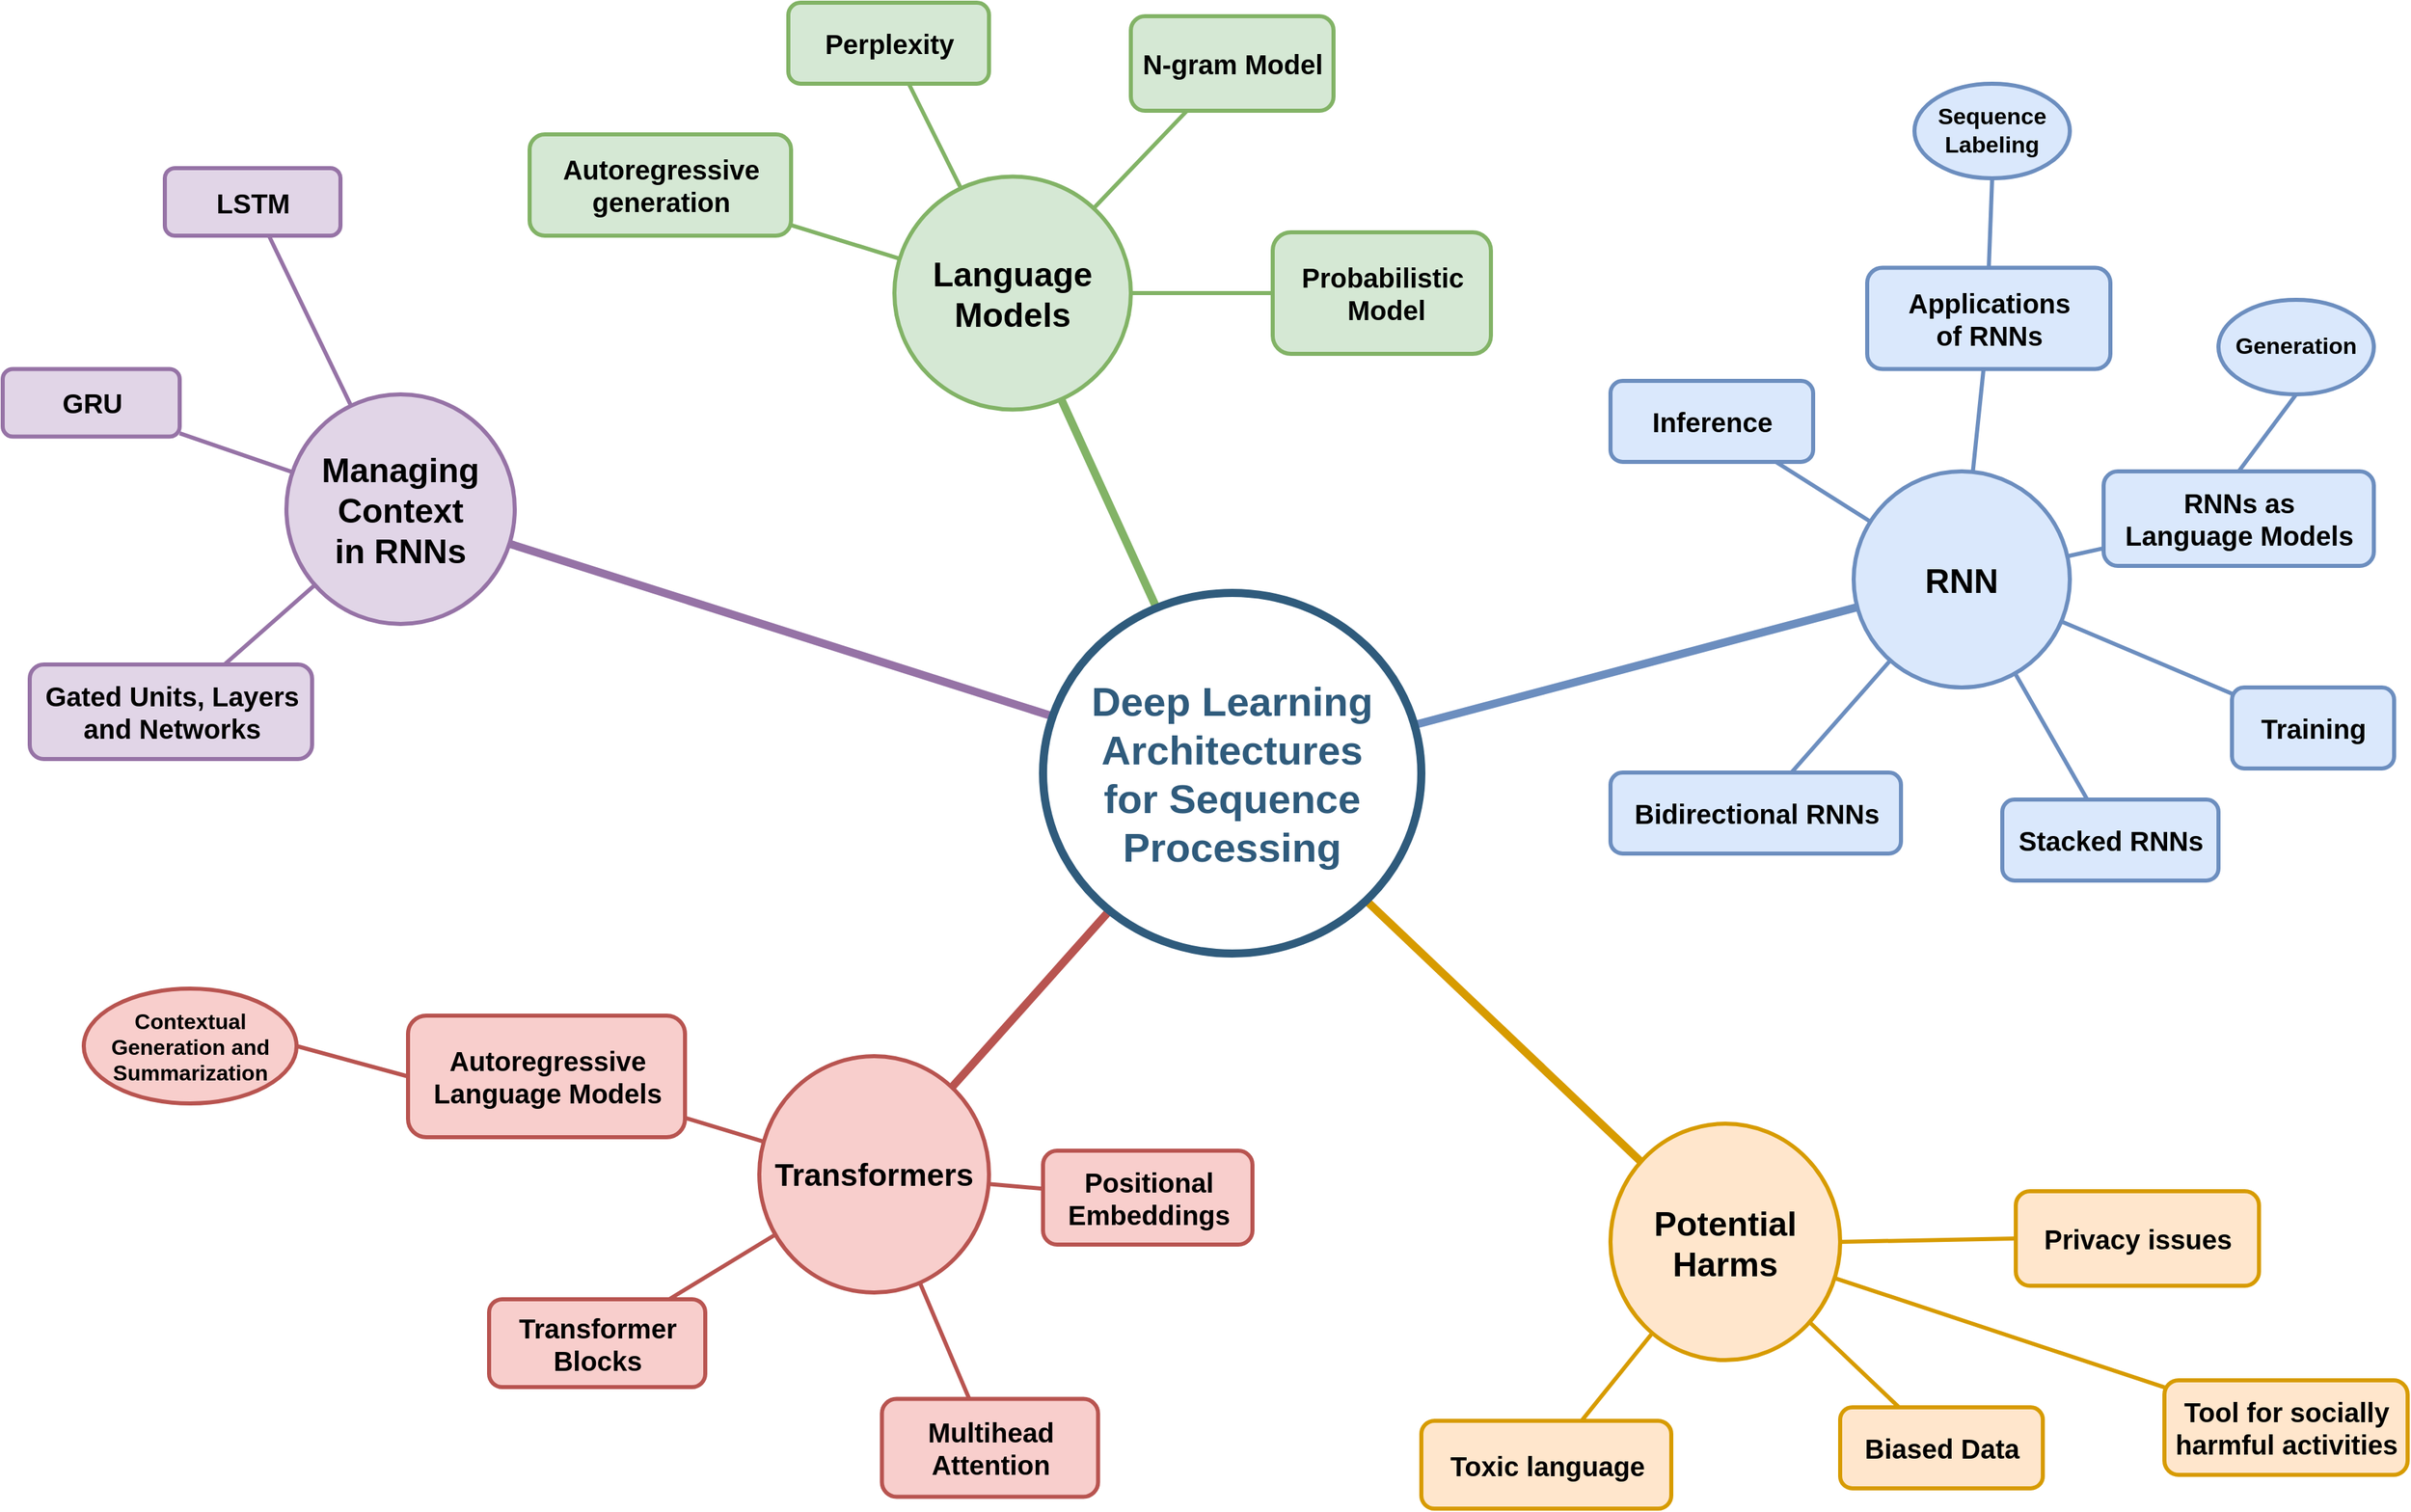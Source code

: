 <mxfile version="15.0.6" type="device"><diagram id="6a731a19-8d31-9384-78a2-239565b7b9f0" name="Page-1"><mxGraphModel dx="2595" dy="1448" grid="1" gridSize="10" guides="1" tooltips="1" connect="1" arrows="1" fold="1" page="1" pageScale="1" pageWidth="1920" pageHeight="1200" background="none" math="0" shadow="0"><root><mxCell id="0"/><mxCell id="1" parent="0"/><mxCell id="1350" value="&lt;font style=&quot;font-size: 25px&quot;&gt;&lt;span&gt;Language Models&lt;/span&gt;&lt;/font&gt;" style="ellipse;whiteSpace=wrap;html=1;shadow=0;fontFamily=Helvetica;fontSize=20;align=center;strokeWidth=3;fillColor=#d5e8d4;strokeColor=#82b366;fontStyle=1" parent="1" vertex="1"><mxGeometry x="710" y="158.75" width="175" height="172.5" as="geometry"/></mxCell><mxCell id="1351" value="&lt;font style=&quot;font-size: 25px&quot;&gt;RNN&lt;/font&gt;" style="ellipse;whiteSpace=wrap;html=1;shadow=0;fontFamily=Helvetica;fontSize=20;align=center;strokeWidth=3;fillColor=#dae8fc;strokeColor=#6c8ebf;fontStyle=1" parent="1" vertex="1"><mxGeometry x="1420" y="377" width="160" height="160" as="geometry"/></mxCell><mxCell id="1355" value="&lt;font style=&quot;font-size: 25px&quot;&gt;Potential Harms&lt;/font&gt;" style="ellipse;whiteSpace=wrap;html=1;shadow=0;fontFamily=Helvetica;fontSize=20;align=center;strokeWidth=3;fillColor=#ffe6cc;strokeColor=#d79b00;fontStyle=1" parent="1" vertex="1"><mxGeometry x="1240" y="860" width="170" height="175" as="geometry"/></mxCell><mxCell id="1356" value="&lt;font style=&quot;font-size: 23px&quot;&gt;Transformers&lt;/font&gt;" style="ellipse;whiteSpace=wrap;html=1;shadow=0;fontFamily=Helvetica;fontSize=20;align=center;strokeWidth=3;fillColor=#f8cecc;strokeColor=#b85450;fontStyle=1" parent="1" vertex="1"><mxGeometry x="610" y="810" width="170" height="175" as="geometry"/></mxCell><mxCell id="1357" value="&lt;font style=&quot;font-size: 20px&quot;&gt;Bidirectional RNNs&lt;/font&gt;" style="rounded=1;fillColor=#dae8fc;strokeColor=#6c8ebf;strokeWidth=3;shadow=0;html=1;fontStyle=1" parent="1" vertex="1"><mxGeometry x="1240" y="600" width="215" height="60" as="geometry"/></mxCell><mxCell id="1359" style="endArrow=none;strokeWidth=6;strokeColor=#82b366;html=1;fontStyle=1;fillColor=#d5e8d4;" parent="1" source="1515" target="1350" edge="1"><mxGeometry relative="1" as="geometry"/></mxCell><mxCell id="1360" style="endArrow=none;strokeWidth=6;strokeColor=#6c8ebf;html=1;fontStyle=1;fillColor=#dae8fc;" parent="1" source="1515" target="1351" edge="1"><mxGeometry relative="1" as="geometry"/></mxCell><mxCell id="1363" style="endArrow=none;strokeWidth=6;strokeColor=#9673a6;html=1;fontStyle=1;fillColor=#e1d5e7;" parent="1" source="1515" target="1516" edge="1"><mxGeometry relative="1" as="geometry"/></mxCell><mxCell id="1365" value="" style="edgeStyle=none;endArrow=none;strokeWidth=6;strokeColor=#d79b00;html=1;fontStyle=1;fillColor=#ffe6cc;" parent="1" source="1515" target="1355" edge="1"><mxGeometry x="21" y="196.5" width="100" height="100" as="geometry"><mxPoint x="21" y="296.5" as="sourcePoint"/><mxPoint x="121" y="196.5" as="targetPoint"/></mxGeometry></mxCell><mxCell id="1366" value="" style="edgeStyle=none;endArrow=none;strokeWidth=6;strokeColor=#b85450;html=1;fontStyle=1;fillColor=#f8cecc;" parent="1" source="1515" target="1356" edge="1"><mxGeometry x="21" y="196.5" width="100" height="100" as="geometry"><mxPoint x="21" y="296.5" as="sourcePoint"/><mxPoint x="121" y="196.5" as="targetPoint"/></mxGeometry></mxCell><mxCell id="1370" value="&lt;span style=&quot;font-size: 20px&quot;&gt;Autoregressive&lt;br&gt;generation&lt;/span&gt;" style="rounded=1;fillColor=#d5e8d4;strokeColor=#82b366;strokeWidth=3;shadow=0;html=1;fontStyle=1" parent="1" vertex="1"><mxGeometry x="440" y="127.5" width="193.5" height="75" as="geometry"/></mxCell><mxCell id="1371" value="&lt;font size=&quot;1&quot;&gt;&lt;span style=&quot;font-size: 20px&quot;&gt;Perplexity&lt;/span&gt;&lt;/font&gt;" style="rounded=1;fillColor=#d5e8d4;strokeColor=#82b366;strokeWidth=3;shadow=0;html=1;fontStyle=1" parent="1" vertex="1"><mxGeometry x="631.5" y="30" width="148.5" height="60" as="geometry"/></mxCell><mxCell id="1372" value="&lt;font size=&quot;1&quot;&gt;&lt;span style=&quot;font-size: 20px&quot;&gt;N-gram Model&lt;/span&gt;&lt;/font&gt;" style="rounded=1;fillColor=#d5e8d4;strokeColor=#82b366;strokeWidth=3;shadow=0;html=1;fontStyle=1" parent="1" vertex="1"><mxGeometry x="885" y="40" width="150" height="70" as="geometry"/></mxCell><mxCell id="1376" value="&lt;font size=&quot;1&quot;&gt;&lt;span style=&quot;font-size: 20px&quot;&gt;Probabilistic&lt;br&gt;&amp;nbsp;Model&lt;/span&gt;&lt;/font&gt;" style="rounded=1;fillColor=#d5e8d4;strokeColor=#82b366;strokeWidth=3;shadow=0;html=1;fontStyle=1" parent="1" vertex="1"><mxGeometry x="990" y="200" width="161.5" height="90" as="geometry"/></mxCell><mxCell id="1377" value="" style="edgeStyle=none;endArrow=none;strokeWidth=3;strokeColor=#82b366;html=1;fontStyle=1;fillColor=#d5e8d4;" parent="1" source="1350" target="1376" edge="1"><mxGeometry x="133.5" width="100" height="100" as="geometry"><mxPoint x="133.5" y="100" as="sourcePoint"/><mxPoint x="233.5" as="targetPoint"/></mxGeometry></mxCell><mxCell id="1382" value="" style="edgeStyle=none;endArrow=none;strokeWidth=3;strokeColor=#82b366;html=1;fontStyle=1;fillColor=#d5e8d4;" parent="1" source="1350" target="1370" edge="1"><mxGeometry x="133.5" width="100" height="100" as="geometry"><mxPoint x="133.5" y="100" as="sourcePoint"/><mxPoint x="233.5" as="targetPoint"/></mxGeometry></mxCell><mxCell id="1383" value="" style="edgeStyle=none;endArrow=none;strokeWidth=3;strokeColor=#82b366;html=1;fontStyle=1;fillColor=#d5e8d4;" parent="1" source="1350" target="1371" edge="1"><mxGeometry x="133.5" width="100" height="100" as="geometry"><mxPoint x="133.5" y="100" as="sourcePoint"/><mxPoint x="233.5" as="targetPoint"/></mxGeometry></mxCell><mxCell id="1384" value="" style="edgeStyle=none;endArrow=none;strokeWidth=3;strokeColor=#82b366;html=1;fontStyle=1;fillColor=#d5e8d4;" parent="1" source="1350" target="1372" edge="1"><mxGeometry x="133.5" width="100" height="100" as="geometry"><mxPoint x="133.5" y="100" as="sourcePoint"/><mxPoint x="233.5" as="targetPoint"/></mxGeometry></mxCell><mxCell id="1389" value="&lt;font style=&quot;font-size: 20px&quot;&gt;Inference&lt;/font&gt;" style="rounded=1;fillColor=#dae8fc;strokeColor=#6c8ebf;strokeWidth=3;shadow=0;html=1;fontStyle=1" parent="1" vertex="1"><mxGeometry x="1240" y="310" width="150" height="60" as="geometry"/></mxCell><mxCell id="1393" value="&lt;span style=&quot;font-size: 20px&quot;&gt;Applications&lt;/span&gt;&lt;br style=&quot;font-size: 20px&quot;&gt;&lt;span style=&quot;font-size: 20px&quot;&gt;of RNNs&lt;/span&gt;" style="rounded=1;fillColor=#dae8fc;strokeColor=#6c8ebf;strokeWidth=3;shadow=0;html=1;fontStyle=1" parent="1" vertex="1"><mxGeometry x="1430" y="226.25" width="180" height="75" as="geometry"/></mxCell><mxCell id="1394" value="&lt;font style=&quot;font-size: 20px&quot;&gt;RNNs as &lt;br&gt;Language Models&lt;/font&gt;" style="rounded=1;fillColor=#dae8fc;strokeColor=#6c8ebf;strokeWidth=3;shadow=0;html=1;fontStyle=1" parent="1" vertex="1"><mxGeometry x="1605" y="377" width="200" height="70" as="geometry"/></mxCell><mxCell id="1396" value="&lt;span style=&quot;font-size: 20px&quot;&gt;Training&lt;/span&gt;" style="rounded=1;fillColor=#dae8fc;strokeColor=#6c8ebf;strokeWidth=3;shadow=0;html=1;fontStyle=1" parent="1" vertex="1"><mxGeometry x="1700" y="537" width="120" height="60" as="geometry"/></mxCell><mxCell id="1398" value="&lt;font style=&quot;font-size: 20px&quot;&gt;Stacked RNNs&lt;br/&gt;&lt;/font&gt;" style="rounded=1;fillColor=#dae8fc;strokeColor=#6c8ebf;strokeWidth=3;shadow=0;html=1;fontStyle=1" parent="1" vertex="1"><mxGeometry x="1530" y="620" width="160" height="60" as="geometry"/></mxCell><mxCell id="1399" value="" style="edgeStyle=none;endArrow=none;strokeWidth=3;strokeColor=#6c8ebf;html=1;fontStyle=1;fillColor=#dae8fc;" parent="1" source="1351" target="1357" edge="1"><mxGeometry x="510" y="290" width="100" height="100" as="geometry"><mxPoint x="510" y="390" as="sourcePoint"/><mxPoint x="610" y="290" as="targetPoint"/></mxGeometry></mxCell><mxCell id="1401" value="" style="edgeStyle=none;endArrow=none;strokeWidth=3;strokeColor=#6c8ebf;html=1;fontStyle=1;fillColor=#dae8fc;" parent="1" source="1351" target="1389" edge="1"><mxGeometry x="510" y="290" width="100" height="100" as="geometry"><mxPoint x="510" y="390" as="sourcePoint"/><mxPoint x="610" y="290" as="targetPoint"/></mxGeometry></mxCell><mxCell id="1405" value="" style="edgeStyle=none;endArrow=none;strokeWidth=3;strokeColor=#6c8ebf;html=1;fontStyle=1;fillColor=#dae8fc;" parent="1" source="1351" target="1393" edge="1"><mxGeometry x="510" y="290" width="100" height="100" as="geometry"><mxPoint x="510" y="390" as="sourcePoint"/><mxPoint x="610" y="290" as="targetPoint"/></mxGeometry></mxCell><mxCell id="1406" value="" style="edgeStyle=none;endArrow=none;strokeWidth=3;strokeColor=#6c8ebf;html=1;fontStyle=1;fillColor=#dae8fc;" parent="1" source="1351" target="1394" edge="1"><mxGeometry x="510" y="290" width="100" height="100" as="geometry"><mxPoint x="510" y="390" as="sourcePoint"/><mxPoint x="610" y="290" as="targetPoint"/></mxGeometry></mxCell><mxCell id="1408" value="" style="edgeStyle=none;endArrow=none;strokeWidth=3;strokeColor=#6c8ebf;html=1;fontStyle=1;fillColor=#dae8fc;" parent="1" source="1351" target="1396" edge="1"><mxGeometry x="510" y="290" width="100" height="100" as="geometry"><mxPoint x="510" y="390" as="sourcePoint"/><mxPoint x="610" y="290" as="targetPoint"/></mxGeometry></mxCell><mxCell id="1410" value="" style="edgeStyle=none;endArrow=none;strokeWidth=3;strokeColor=#6c8ebf;html=1;fontStyle=1;fillColor=#dae8fc;" parent="1" source="1351" target="1398" edge="1"><mxGeometry x="510" y="290" width="100" height="100" as="geometry"><mxPoint x="510" y="390" as="sourcePoint"/><mxPoint x="610" y="290" as="targetPoint"/></mxGeometry></mxCell><mxCell id="1468" value="&lt;font style=&quot;font-size: 20px&quot;&gt;Tool for socially &lt;br&gt;harmful activities&lt;/font&gt;" style="rounded=1;fillColor=#ffe6cc;strokeColor=#d79b00;strokeWidth=3;shadow=0;html=1;fontStyle=1" parent="1" vertex="1"><mxGeometry x="1650" y="1050" width="180" height="70" as="geometry"/></mxCell><mxCell id="1470" value="&lt;font style=&quot;font-size: 20px&quot;&gt;Biased Data&lt;/font&gt;" style="rounded=1;fillColor=#ffe6cc;strokeColor=#d79b00;strokeWidth=3;shadow=0;html=1;fontStyle=1" parent="1" vertex="1"><mxGeometry x="1410" y="1070" width="150" height="60" as="geometry"/></mxCell><mxCell id="1472" value="&lt;font style=&quot;font-size: 20px&quot;&gt;Toxic language&lt;/font&gt;" style="rounded=1;fillColor=#ffe6cc;strokeColor=#d79b00;strokeWidth=3;shadow=0;html=1;fontStyle=1" parent="1" vertex="1"><mxGeometry x="1100" y="1080" width="185" height="65" as="geometry"/></mxCell><mxCell id="1480" value="" style="edgeStyle=none;endArrow=none;strokeWidth=3;strokeColor=#d79b00;html=1;fontStyle=1;fillColor=#ffe6cc;" parent="1" source="1355" target="1468" edge="1"><mxGeometry x="670" y="-175" width="100" height="100" as="geometry"><mxPoint x="670" y="-75" as="sourcePoint"/><mxPoint x="770" y="-175" as="targetPoint"/></mxGeometry></mxCell><mxCell id="1482" value="" style="edgeStyle=none;endArrow=none;strokeWidth=3;strokeColor=#d79b00;html=1;fontStyle=1;fillColor=#ffe6cc;" parent="1" source="1355" target="1470" edge="1"><mxGeometry x="670" y="-175" width="100" height="100" as="geometry"><mxPoint x="670" y="-75" as="sourcePoint"/><mxPoint x="770" y="-175" as="targetPoint"/></mxGeometry></mxCell><mxCell id="1484" value="" style="edgeStyle=none;endArrow=none;strokeWidth=3;strokeColor=#d79b00;html=1;fontStyle=1;fillColor=#ffe6cc;" parent="1" source="1355" target="1472" edge="1"><mxGeometry x="670" y="-175" width="100" height="100" as="geometry"><mxPoint x="670" y="-75" as="sourcePoint"/><mxPoint x="770" y="-175" as="targetPoint"/></mxGeometry></mxCell><mxCell id="1491" value="&lt;font style=&quot;font-size: 20px&quot;&gt;Transformer &lt;br&gt;Blocks&lt;/font&gt;" style="rounded=1;fillColor=#f8cecc;strokeColor=#b85450;strokeWidth=3;shadow=0;html=1;fontStyle=1" parent="1" vertex="1"><mxGeometry x="410" y="990" width="160" height="65" as="geometry"/></mxCell><mxCell id="1495" value="&lt;font style=&quot;font-size: 20px&quot;&gt;Autoregressive &lt;br&gt;Language Models&lt;/font&gt;" style="rounded=1;fillColor=#f8cecc;strokeColor=#b85450;strokeWidth=3;shadow=0;html=1;fontStyle=1" parent="1" vertex="1"><mxGeometry x="350" y="780" width="205" height="90" as="geometry"/></mxCell><mxCell id="1498" value="&lt;font style=&quot;font-size: 20px&quot;&gt;Multihead &lt;br&gt;Attention&lt;/font&gt;" style="rounded=1;fillColor=#f8cecc;strokeColor=#b85450;strokeWidth=3;shadow=0;html=1;fontStyle=1" parent="1" vertex="1"><mxGeometry x="700.75" y="1063.75" width="160" height="72.5" as="geometry"/></mxCell><mxCell id="1501" value="&lt;font style=&quot;font-size: 20px&quot;&gt;Positional &lt;br&gt;Embeddings&lt;/font&gt;" style="rounded=1;fillColor=#f8cecc;strokeColor=#b85450;strokeWidth=3;shadow=0;html=1;fontStyle=1" parent="1" vertex="1"><mxGeometry x="820" y="880" width="155" height="69.5" as="geometry"/></mxCell><mxCell id="1502" value="" style="edgeStyle=none;endArrow=none;strokeWidth=3;strokeColor=#b85450;html=1;fontStyle=1;fillColor=#f8cecc;" parent="1" source="1356" target="1501" edge="1"><mxGeometry x="270" y="145" width="100" height="100" as="geometry"><mxPoint x="270" y="245" as="sourcePoint"/><mxPoint x="370" y="145" as="targetPoint"/></mxGeometry></mxCell><mxCell id="1504" value="" style="edgeStyle=none;endArrow=none;strokeWidth=3;strokeColor=#b85450;html=1;fontStyle=1;fillColor=#f8cecc;" parent="1" source="1356" target="1491" edge="1"><mxGeometry x="270" y="145" width="100" height="100" as="geometry"><mxPoint x="270" y="245" as="sourcePoint"/><mxPoint x="370" y="145" as="targetPoint"/></mxGeometry></mxCell><mxCell id="1508" value="" style="edgeStyle=none;endArrow=none;strokeWidth=3;strokeColor=#b85450;html=1;fontStyle=1;fillColor=#f8cecc;" parent="1" source="1356" target="1495" edge="1"><mxGeometry x="270" y="145" width="100" height="100" as="geometry"><mxPoint x="270" y="245" as="sourcePoint"/><mxPoint x="370" y="145" as="targetPoint"/></mxGeometry></mxCell><mxCell id="1511" value="" style="edgeStyle=none;endArrow=none;strokeWidth=3;strokeColor=#b85450;html=1;fontStyle=1;fillColor=#f8cecc;" parent="1" source="1356" target="1498" edge="1"><mxGeometry x="270" y="145" width="100" height="100" as="geometry"><mxPoint x="270" y="245" as="sourcePoint"/><mxPoint x="370" y="145" as="targetPoint"/></mxGeometry></mxCell><mxCell id="1515" value="&lt;div&gt;&lt;span&gt;Deep Learning Architectures&lt;/span&gt;&lt;/div&gt;&lt;div&gt;&lt;span&gt;for Sequence Processing&lt;/span&gt;&lt;/div&gt;" style="ellipse;whiteSpace=wrap;html=1;shadow=0;fontFamily=Helvetica;fontSize=30;fontColor=#2F5B7C;align=center;strokeColor=#2F5B7C;strokeWidth=6;fillColor=#FFFFFF;fontStyle=1;gradientColor=none;" parent="1" vertex="1"><mxGeometry x="820" y="467" width="280" height="267" as="geometry"/></mxCell><mxCell id="1516" value="&lt;font style=&quot;font-size: 25px&quot;&gt;Managing Context &lt;br&gt;in RNNs&lt;/font&gt;" style="ellipse;whiteSpace=wrap;html=1;shadow=0;fontFamily=Helvetica;fontSize=20;align=center;strokeWidth=3;fillColor=#e1d5e7;strokeColor=#9673a6;fontStyle=1" parent="1" vertex="1"><mxGeometry x="260" y="320" width="169" height="170" as="geometry"/></mxCell><mxCell id="1518" value="&lt;font style=&quot;font-size: 20px&quot;&gt;GRU&lt;/font&gt;" style="rounded=1;fillColor=#e1d5e7;strokeColor=#9673a6;strokeWidth=3;shadow=0;html=1;fontStyle=1" parent="1" vertex="1"><mxGeometry x="50" y="301.25" width="131" height="50" as="geometry"/></mxCell><mxCell id="1520" value="&lt;font style=&quot;font-size: 20px&quot;&gt;LSTM&lt;/font&gt;" style="rounded=1;fillColor=#e1d5e7;strokeColor=#9673a6;strokeWidth=3;shadow=0;html=1;fontStyle=1" parent="1" vertex="1"><mxGeometry x="170" y="152.5" width="130" height="50" as="geometry"/></mxCell><mxCell id="1522" value="&lt;font style=&quot;font-size: 20px&quot;&gt;Gated Units, Layers &lt;br&gt;and Networks&lt;/font&gt;" style="rounded=1;fillColor=#e1d5e7;strokeColor=#9673a6;strokeWidth=3;shadow=0;html=1;fontStyle=1" parent="1" vertex="1"><mxGeometry x="70" y="520" width="209" height="70" as="geometry"/></mxCell><mxCell id="1530" value="" style="edgeStyle=none;endArrow=none;strokeWidth=3;strokeColor=#9673a6;html=1;fontStyle=1;fillColor=#e1d5e7;" parent="1" source="1516" target="1518" edge="1"><mxGeometry x="-1559" y="-355" width="100" height="100" as="geometry"><mxPoint x="-1559" y="-255" as="sourcePoint"/><mxPoint x="-1459" y="-355" as="targetPoint"/></mxGeometry></mxCell><mxCell id="1532" value="" style="edgeStyle=none;endArrow=none;strokeWidth=3;strokeColor=#9673a6;html=1;fontStyle=1;fillColor=#e1d5e7;" parent="1" source="1516" target="1520" edge="1"><mxGeometry x="-1559" y="-355" width="100" height="100" as="geometry"><mxPoint x="-1559" y="-255" as="sourcePoint"/><mxPoint x="-1459" y="-355" as="targetPoint"/></mxGeometry></mxCell><mxCell id="1534" value="" style="edgeStyle=none;endArrow=none;strokeWidth=3;strokeColor=#9673a6;html=1;fontStyle=1;fillColor=#e1d5e7;" parent="1" source="1516" target="1522" edge="1"><mxGeometry x="-1559" y="-355" width="100" height="100" as="geometry"><mxPoint x="-1559" y="-255" as="sourcePoint"/><mxPoint x="-1459" y="-355" as="targetPoint"/></mxGeometry></mxCell><mxCell id="1542" style="edgeStyle=none;rounded=0;html=1;exitX=0.5;exitY=1;endArrow=none;endFill=0;jettySize=auto;orthogonalLoop=1;strokeColor=#9673a6;strokeWidth=2;fillColor=#e1d5e7;fontSize=20;fontColor=#23445D;fontStyle=1" parent="1" edge="1"><mxGeometry relative="1" as="geometry"><mxPoint x="76" y="720" as="sourcePoint"/><mxPoint x="76" y="720" as="targetPoint"/></mxGeometry></mxCell><mxCell id="lkUdkjA7FOEzlS57tto7-1542" value="&lt;font style=&quot;font-size: 17px&quot;&gt;Generation&lt;/font&gt;" style="ellipse;whiteSpace=wrap;html=1;fillColor=#dae8fc;strokeColor=#6c8ebf;strokeWidth=3;fontStyle=1" vertex="1" parent="1"><mxGeometry x="1690" y="250" width="115" height="70" as="geometry"/></mxCell><mxCell id="lkUdkjA7FOEzlS57tto7-1543" value="" style="edgeStyle=none;endArrow=none;strokeWidth=3;strokeColor=#6c8ebf;html=1;fontStyle=1;fillColor=#dae8fc;entryX=0.5;entryY=1;entryDx=0;entryDy=0;exitX=0.5;exitY=0;exitDx=0;exitDy=0;" edge="1" parent="1" source="1394" target="lkUdkjA7FOEzlS57tto7-1542"><mxGeometry x="520" y="300" width="100" height="100" as="geometry"><mxPoint x="1759.987" y="547.07" as="sourcePoint"/><mxPoint x="1870.27" y="450" as="targetPoint"/></mxGeometry></mxCell><mxCell id="lkUdkjA7FOEzlS57tto7-1544" value="&lt;font style=&quot;font-size: 17px&quot;&gt;Sequence Labeling&lt;br/&gt;&lt;/font&gt;" style="ellipse;whiteSpace=wrap;html=1;fillColor=#dae8fc;strokeColor=#6c8ebf;strokeWidth=3;fontStyle=1" vertex="1" parent="1"><mxGeometry x="1465" y="90" width="115" height="70" as="geometry"/></mxCell><mxCell id="lkUdkjA7FOEzlS57tto7-1545" value="" style="edgeStyle=none;endArrow=none;strokeWidth=3;strokeColor=#6c8ebf;html=1;fontStyle=1;fillColor=#dae8fc;entryX=0.5;entryY=1;entryDx=0;entryDy=0;exitX=0.5;exitY=0;exitDx=0;exitDy=0;" edge="1" parent="1" source="1393" target="lkUdkjA7FOEzlS57tto7-1544"><mxGeometry x="530" y="310" width="100" height="100" as="geometry"><mxPoint x="1910" y="380" as="sourcePoint"/><mxPoint x="1957.5" y="310" as="targetPoint"/></mxGeometry></mxCell><mxCell id="lkUdkjA7FOEzlS57tto7-1560" value="&lt;font style=&quot;font-size: 16px&quot;&gt;Contextual Generation and Summarization&lt;/font&gt;" style="ellipse;whiteSpace=wrap;html=1;rounded=1;shadow=0;fontStyle=1;strokeColor=#b85450;strokeWidth=3;fillColor=#f8cecc;" vertex="1" parent="1"><mxGeometry x="110" y="760" width="157.5" height="85" as="geometry"/></mxCell><mxCell id="lkUdkjA7FOEzlS57tto7-1570" value="&lt;span style=&quot;font-size: 20px&quot;&gt;Privacy issues&lt;/span&gt;" style="rounded=1;fillColor=#ffe6cc;strokeColor=#d79b00;strokeWidth=3;shadow=0;html=1;fontStyle=1" vertex="1" parent="1"><mxGeometry x="1540" y="910" width="180" height="70" as="geometry"/></mxCell><mxCell id="lkUdkjA7FOEzlS57tto7-1571" value="" style="edgeStyle=none;endArrow=none;strokeWidth=3;strokeColor=#d79b00;html=1;fontStyle=1;fillColor=#ffe6cc;entryX=0;entryY=0.5;entryDx=0;entryDy=0;exitX=1;exitY=0.5;exitDx=0;exitDy=0;" edge="1" parent="1" source="1355" target="lkUdkjA7FOEzlS57tto7-1570"><mxGeometry x="680" y="-165" width="100" height="100" as="geometry"><mxPoint x="1020" y="690" as="sourcePoint"/><mxPoint x="1756.792" y="1255" as="targetPoint"/></mxGeometry></mxCell><mxCell id="lkUdkjA7FOEzlS57tto7-1585" value="" style="edgeStyle=none;endArrow=none;strokeWidth=3;strokeColor=#b85450;html=1;fontStyle=1;fillColor=#f8cecc;entryX=1;entryY=0.5;entryDx=0;entryDy=0;exitX=0;exitY=0.5;exitDx=0;exitDy=0;" edge="1" parent="1" source="1495" target="lkUdkjA7FOEzlS57tto7-1560"><mxGeometry x="280" y="155" width="100" height="100" as="geometry"><mxPoint x="623.344" y="883.198" as="sourcePoint"/><mxPoint x="565" y="865.644" as="targetPoint"/></mxGeometry></mxCell></root></mxGraphModel></diagram></mxfile>